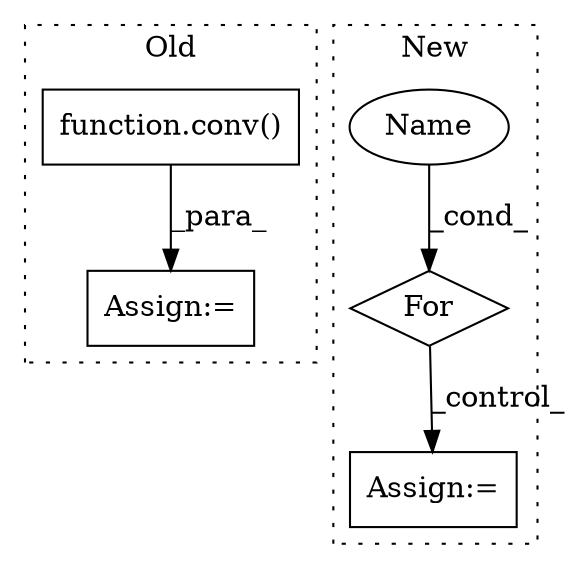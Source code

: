 digraph G {
subgraph cluster0 {
1 [label="function.conv()" a="75" s="1721,1730" l="5,1" shape="box"];
3 [label="Assign:=" a="68" s="1718" l="3" shape="box"];
label = "Old";
style="dotted";
}
subgraph cluster1 {
2 [label="For" a="107" s="3339,3369" l="4,14" shape="diamond"];
4 [label="Name" a="87" s="3349" l="5" shape="ellipse"];
5 [label="Assign:=" a="68" s="3593" l="4" shape="box"];
label = "New";
style="dotted";
}
1 -> 3 [label="_para_"];
2 -> 5 [label="_control_"];
4 -> 2 [label="_cond_"];
}